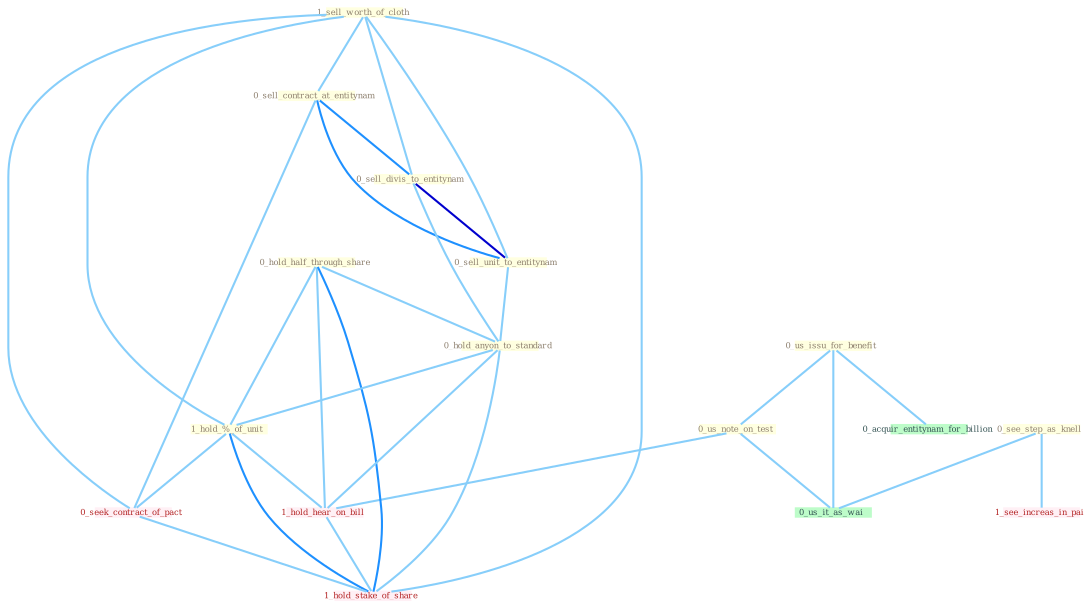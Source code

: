 Graph G{ 
    node
    [shape=polygon,style=filled,width=.5,height=.06,color="#BDFCC9",fixedsize=true,fontsize=4,
    fontcolor="#2f4f4f"];
    {node
    [color="#ffffe0", fontcolor="#8b7d6b"] "1_sell_worth_of_cloth " "0_us_issu_for_benefit " "0_us_note_on_test " "0_sell_contract_at_entitynam " "0_hold_half_through_share " "0_see_step_as_knell " "0_sell_divis_to_entitynam " "0_sell_unit_to_entitynam " "0_hold_anyon_to_standard " "1_hold_%_of_unit "}
{node [color="#fff0f5", fontcolor="#b22222"] "0_seek_contract_of_pact " "1_see_increas_in_pai " "1_hold_hear_on_bill " "1_hold_stake_of_share "}
edge [color="#B0E2FF"];

	"1_sell_worth_of_cloth " -- "0_sell_contract_at_entitynam " [w="1", color="#87cefa" ];
	"1_sell_worth_of_cloth " -- "0_sell_divis_to_entitynam " [w="1", color="#87cefa" ];
	"1_sell_worth_of_cloth " -- "0_sell_unit_to_entitynam " [w="1", color="#87cefa" ];
	"1_sell_worth_of_cloth " -- "1_hold_%_of_unit " [w="1", color="#87cefa" ];
	"1_sell_worth_of_cloth " -- "0_seek_contract_of_pact " [w="1", color="#87cefa" ];
	"1_sell_worth_of_cloth " -- "1_hold_stake_of_share " [w="1", color="#87cefa" ];
	"0_us_issu_for_benefit " -- "0_us_note_on_test " [w="1", color="#87cefa" ];
	"0_us_issu_for_benefit " -- "0_us_it_as_wai " [w="1", color="#87cefa" ];
	"0_us_issu_for_benefit " -- "0_acquir_entitynam_for_billion " [w="1", color="#87cefa" ];
	"0_us_note_on_test " -- "0_us_it_as_wai " [w="1", color="#87cefa" ];
	"0_us_note_on_test " -- "1_hold_hear_on_bill " [w="1", color="#87cefa" ];
	"0_sell_contract_at_entitynam " -- "0_sell_divis_to_entitynam " [w="2", color="#1e90ff" , len=0.8];
	"0_sell_contract_at_entitynam " -- "0_sell_unit_to_entitynam " [w="2", color="#1e90ff" , len=0.8];
	"0_sell_contract_at_entitynam " -- "0_seek_contract_of_pact " [w="1", color="#87cefa" ];
	"0_hold_half_through_share " -- "0_hold_anyon_to_standard " [w="1", color="#87cefa" ];
	"0_hold_half_through_share " -- "1_hold_%_of_unit " [w="1", color="#87cefa" ];
	"0_hold_half_through_share " -- "1_hold_hear_on_bill " [w="1", color="#87cefa" ];
	"0_hold_half_through_share " -- "1_hold_stake_of_share " [w="2", color="#1e90ff" , len=0.8];
	"0_see_step_as_knell " -- "0_us_it_as_wai " [w="1", color="#87cefa" ];
	"0_see_step_as_knell " -- "1_see_increas_in_pai " [w="1", color="#87cefa" ];
	"0_sell_divis_to_entitynam " -- "0_sell_unit_to_entitynam " [w="3", color="#0000cd" , len=0.6];
	"0_sell_divis_to_entitynam " -- "0_hold_anyon_to_standard " [w="1", color="#87cefa" ];
	"0_sell_unit_to_entitynam " -- "0_hold_anyon_to_standard " [w="1", color="#87cefa" ];
	"0_hold_anyon_to_standard " -- "1_hold_%_of_unit " [w="1", color="#87cefa" ];
	"0_hold_anyon_to_standard " -- "1_hold_hear_on_bill " [w="1", color="#87cefa" ];
	"0_hold_anyon_to_standard " -- "1_hold_stake_of_share " [w="1", color="#87cefa" ];
	"1_hold_%_of_unit " -- "0_seek_contract_of_pact " [w="1", color="#87cefa" ];
	"1_hold_%_of_unit " -- "1_hold_hear_on_bill " [w="1", color="#87cefa" ];
	"1_hold_%_of_unit " -- "1_hold_stake_of_share " [w="2", color="#1e90ff" , len=0.8];
	"0_seek_contract_of_pact " -- "1_hold_stake_of_share " [w="1", color="#87cefa" ];
	"1_hold_hear_on_bill " -- "1_hold_stake_of_share " [w="1", color="#87cefa" ];
}